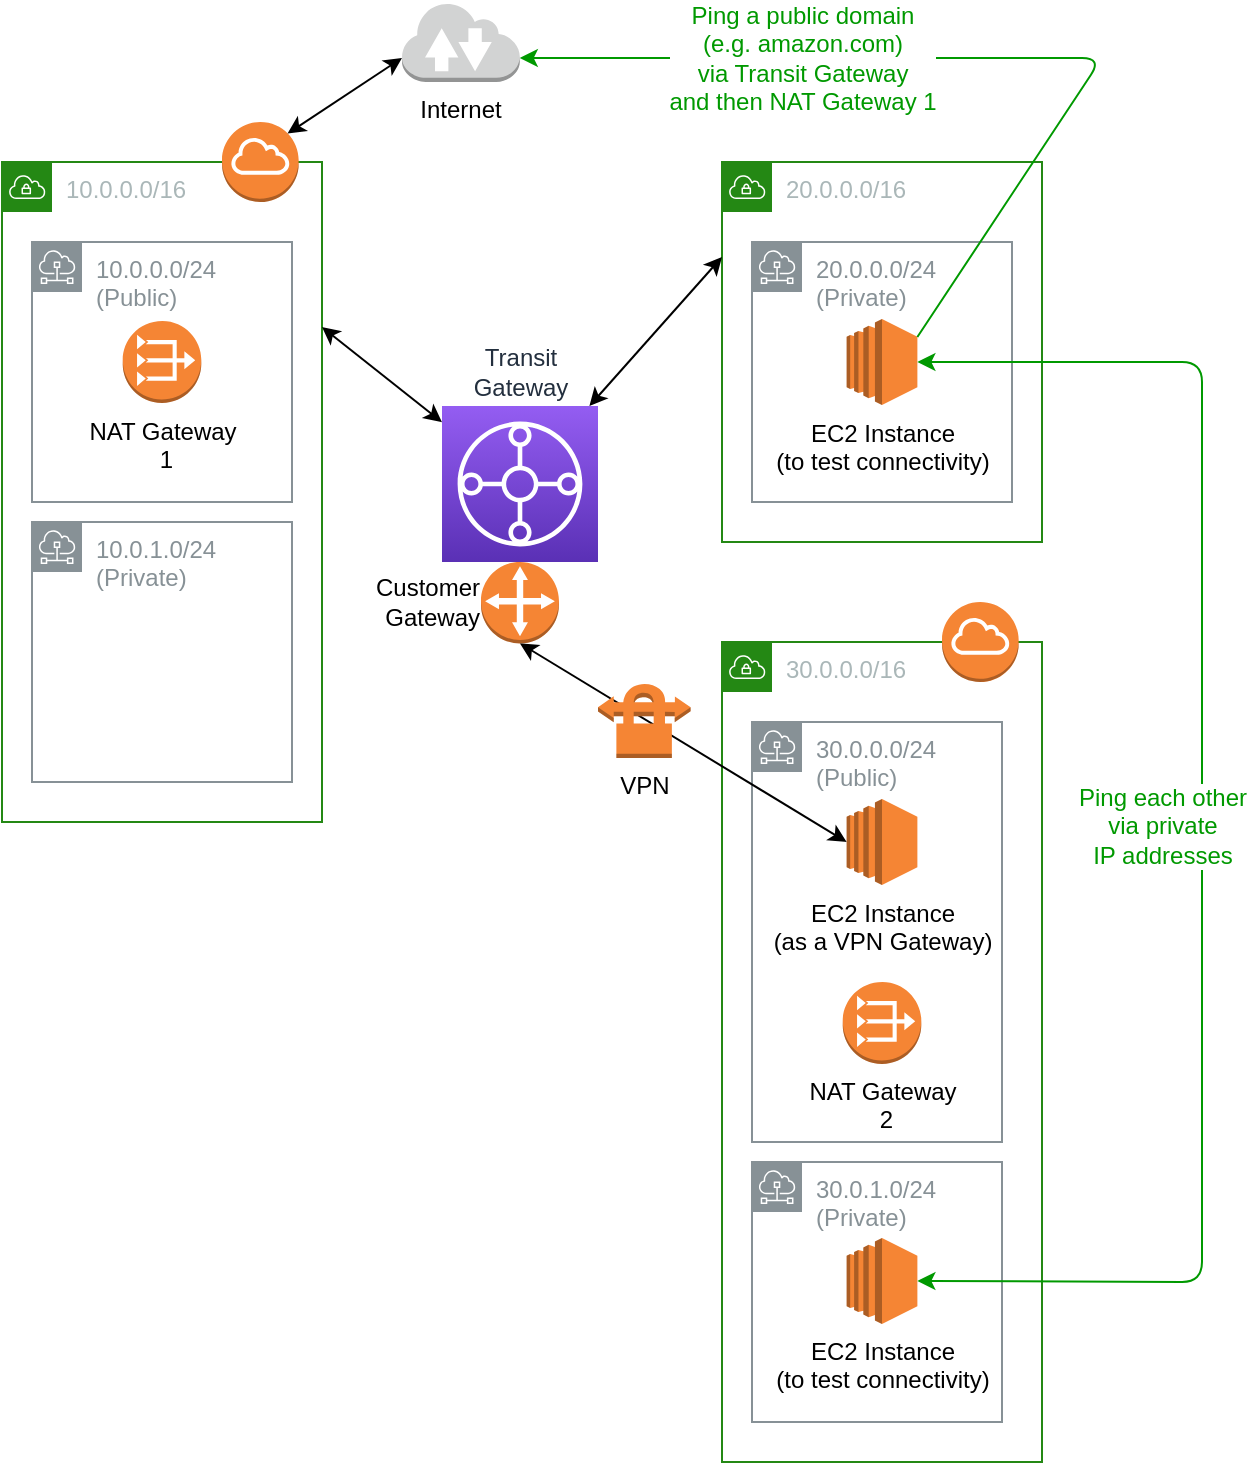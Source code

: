 <mxfile version="12.4.8" type="device"><diagram id="OqzbVEPNzwyBpP0zabMc" name="Page-1"><mxGraphModel dx="885" dy="615" grid="1" gridSize="10" guides="1" tooltips="1" connect="1" arrows="1" fold="1" page="1" pageScale="1" pageWidth="1169" pageHeight="827" math="0" shadow="0"><root><mxCell id="0"/><mxCell id="1" parent="0"/><mxCell id="QJLEjxQa33_Ssh9a26h0-12" value="30.0.0.0/16" style="points=[[0,0],[0.25,0],[0.5,0],[0.75,0],[1,0],[1,0.25],[1,0.5],[1,0.75],[1,1],[0.75,1],[0.5,1],[0.25,1],[0,1],[0,0.75],[0,0.5],[0,0.25]];outlineConnect=0;gradientColor=none;html=1;whiteSpace=wrap;fontSize=12;fontStyle=0;shape=mxgraph.aws4.group;grIcon=mxgraph.aws4.group_vpc;strokeColor=#248814;fillColor=none;verticalAlign=top;align=left;spacingLeft=30;fontColor=#AAB7B8;dashed=0;" parent="1" vertex="1"><mxGeometry x="440" y="400" width="160" height="410" as="geometry"/></mxCell><mxCell id="bsZ4bcTQSE1e5kOlovaC-1" value="&lt;div&gt;30.0.1.0/24&lt;/div&gt;&lt;div&gt;(Private)&lt;br&gt;&lt;/div&gt;" style="outlineConnect=0;gradientColor=none;html=1;whiteSpace=wrap;fontSize=12;fontStyle=0;shape=mxgraph.aws4.group;grIcon=mxgraph.aws4.group_subnet;strokeColor=#879196;fillColor=none;verticalAlign=top;align=left;spacingLeft=30;fontColor=#879196;dashed=0;" parent="1" vertex="1"><mxGeometry x="455" y="660" width="125" height="130" as="geometry"/></mxCell><mxCell id="QJLEjxQa33_Ssh9a26h0-4" value="&lt;div&gt;Transit&lt;/div&gt;&lt;div&gt;Gateway&lt;/div&gt;" style="outlineConnect=0;fontColor=#232F3E;gradientColor=#945DF2;gradientDirection=north;fillColor=#5A30B5;strokeColor=#ffffff;dashed=0;verticalLabelPosition=top;verticalAlign=bottom;align=center;html=1;fontSize=12;fontStyle=0;aspect=fixed;shape=mxgraph.aws4.resourceIcon;resIcon=mxgraph.aws4.transit_gateway;labelPosition=center;" parent="1" vertex="1"><mxGeometry x="300" y="282" width="78" height="78" as="geometry"/></mxCell><mxCell id="QJLEjxQa33_Ssh9a26h0-5" value="10.0.0.0/16" style="points=[[0,0],[0.25,0],[0.5,0],[0.75,0],[1,0],[1,0.25],[1,0.5],[1,0.75],[1,1],[0.75,1],[0.5,1],[0.25,1],[0,1],[0,0.75],[0,0.5],[0,0.25]];outlineConnect=0;gradientColor=none;html=1;whiteSpace=wrap;fontSize=12;fontStyle=0;shape=mxgraph.aws4.group;grIcon=mxgraph.aws4.group_vpc;strokeColor=#248814;fillColor=none;verticalAlign=top;align=left;spacingLeft=30;fontColor=#AAB7B8;dashed=0;" parent="1" vertex="1"><mxGeometry x="80" y="160" width="160" height="330" as="geometry"/></mxCell><mxCell id="QJLEjxQa33_Ssh9a26h0-6" value="20.0.0.0/16" style="points=[[0,0],[0.25,0],[0.5,0],[0.75,0],[1,0],[1,0.25],[1,0.5],[1,0.75],[1,1],[0.75,1],[0.5,1],[0.25,1],[0,1],[0,0.75],[0,0.5],[0,0.25]];outlineConnect=0;gradientColor=none;html=1;whiteSpace=wrap;fontSize=12;fontStyle=0;shape=mxgraph.aws4.group;grIcon=mxgraph.aws4.group_vpc;strokeColor=#248814;fillColor=none;verticalAlign=top;align=left;spacingLeft=30;fontColor=#AAB7B8;dashed=0;" parent="1" vertex="1"><mxGeometry x="440" y="160" width="160" height="190" as="geometry"/></mxCell><mxCell id="QJLEjxQa33_Ssh9a26h0-7" value="&lt;div&gt;10.0.0.0/24&lt;/div&gt;&lt;div&gt;(Public)&lt;br&gt;&lt;/div&gt;" style="outlineConnect=0;gradientColor=none;html=1;whiteSpace=wrap;fontSize=12;fontStyle=0;shape=mxgraph.aws4.group;grIcon=mxgraph.aws4.group_subnet;strokeColor=#879196;fillColor=none;verticalAlign=top;align=left;spacingLeft=30;fontColor=#879196;dashed=0;" parent="1" vertex="1"><mxGeometry x="95" y="200" width="130" height="130" as="geometry"/></mxCell><mxCell id="QJLEjxQa33_Ssh9a26h0-8" value="&lt;div&gt;10.0.1.0/24&lt;/div&gt;&lt;div&gt;(Private)&lt;br&gt;&lt;/div&gt;" style="outlineConnect=0;gradientColor=none;html=1;whiteSpace=wrap;fontSize=12;fontStyle=0;shape=mxgraph.aws4.group;grIcon=mxgraph.aws4.group_subnet;strokeColor=#879196;fillColor=none;verticalAlign=top;align=left;spacingLeft=30;fontColor=#879196;dashed=0;" parent="1" vertex="1"><mxGeometry x="95" y="340" width="130" height="130" as="geometry"/></mxCell><mxCell id="QJLEjxQa33_Ssh9a26h0-9" value="" style="outlineConnect=0;dashed=0;verticalLabelPosition=bottom;verticalAlign=top;align=center;html=1;shape=mxgraph.aws3.internet_gateway;fillColor=#F58534;gradientColor=none;" parent="1" vertex="1"><mxGeometry x="190" y="140" width="38.33" height="40" as="geometry"/></mxCell><mxCell id="QJLEjxQa33_Ssh9a26h0-10" value="&lt;div&gt;20.0.0.0/24&lt;/div&gt;&lt;div&gt;(Private)&lt;br&gt;&lt;/div&gt;" style="outlineConnect=0;gradientColor=none;html=1;whiteSpace=wrap;fontSize=12;fontStyle=0;shape=mxgraph.aws4.group;grIcon=mxgraph.aws4.group_subnet;strokeColor=#879196;fillColor=none;verticalAlign=top;align=left;spacingLeft=30;fontColor=#879196;dashed=0;" parent="1" vertex="1"><mxGeometry x="455" y="200" width="130" height="130" as="geometry"/></mxCell><mxCell id="QJLEjxQa33_Ssh9a26h0-13" value="&lt;div&gt;30.0.0.0/24&lt;/div&gt;&lt;div&gt;(Public)&lt;br&gt;&lt;/div&gt;" style="outlineConnect=0;gradientColor=none;html=1;whiteSpace=wrap;fontSize=12;fontStyle=0;shape=mxgraph.aws4.group;grIcon=mxgraph.aws4.group_subnet;strokeColor=#879196;fillColor=none;verticalAlign=top;align=left;spacingLeft=30;fontColor=#879196;dashed=0;" parent="1" vertex="1"><mxGeometry x="455" y="440" width="125" height="210" as="geometry"/></mxCell><mxCell id="QJLEjxQa33_Ssh9a26h0-15" value="" style="endArrow=classic;startArrow=classic;html=1;exitX=1;exitY=0.25;exitDx=0;exitDy=0;" parent="1" source="QJLEjxQa33_Ssh9a26h0-5" target="QJLEjxQa33_Ssh9a26h0-4" edge="1"><mxGeometry width="50" height="50" relative="1" as="geometry"><mxPoint x="300" y="180" as="sourcePoint"/><mxPoint x="350" y="130" as="targetPoint"/></mxGeometry></mxCell><mxCell id="QJLEjxQa33_Ssh9a26h0-16" value="" style="endArrow=classic;startArrow=classic;html=1;entryX=0;entryY=0.25;entryDx=0;entryDy=0;" parent="1" source="QJLEjxQa33_Ssh9a26h0-4" target="QJLEjxQa33_Ssh9a26h0-6" edge="1"><mxGeometry width="50" height="50" relative="1" as="geometry"><mxPoint x="330" y="220" as="sourcePoint"/><mxPoint x="380" y="170" as="targetPoint"/></mxGeometry></mxCell><mxCell id="QJLEjxQa33_Ssh9a26h0-22" value="&lt;div&gt;NAT Gateway&lt;/div&gt;&amp;nbsp;1" style="outlineConnect=0;dashed=0;verticalLabelPosition=bottom;verticalAlign=top;align=center;html=1;shape=mxgraph.aws3.vpc_nat_gateway;fillColor=#F58534;gradientColor=none;" parent="1" vertex="1"><mxGeometry x="140.36" y="239.5" width="39.29" height="41" as="geometry"/></mxCell><mxCell id="QJLEjxQa33_Ssh9a26h0-23" value="Internet" style="outlineConnect=0;dashed=0;verticalLabelPosition=bottom;verticalAlign=top;align=center;html=1;shape=mxgraph.aws3.internet_2;fillColor=#D2D3D3;gradientColor=none;labelPosition=center;" parent="1" vertex="1"><mxGeometry x="280" y="80" width="58.89" height="40" as="geometry"/></mxCell><mxCell id="QJLEjxQa33_Ssh9a26h0-25" value="" style="endArrow=classic;startArrow=classic;html=1;exitX=0.855;exitY=0.145;exitDx=0;exitDy=0;exitPerimeter=0;entryX=0;entryY=0.7;entryDx=0;entryDy=0;entryPerimeter=0;" parent="1" source="QJLEjxQa33_Ssh9a26h0-9" target="QJLEjxQa33_Ssh9a26h0-23" edge="1"><mxGeometry width="50" height="50" relative="1" as="geometry"><mxPoint x="260.003" y="165.445" as="sourcePoint"/><mxPoint x="285.215" y="100" as="targetPoint"/></mxGeometry></mxCell><mxCell id="QJLEjxQa33_Ssh9a26h0-26" value="&lt;div&gt;EC2 Instance&lt;/div&gt;&lt;div&gt;(to test connectivity)&lt;br&gt;&lt;/div&gt;" style="outlineConnect=0;dashed=0;verticalLabelPosition=bottom;verticalAlign=top;align=center;html=1;shape=mxgraph.aws3.ec2;fillColor=#F58534;gradientColor=none;" parent="1" vertex="1"><mxGeometry x="502.32" y="238.5" width="35.37" height="43" as="geometry"/></mxCell><mxCell id="4BEjw69-2io8UZFLQgEW-2" value="&lt;div&gt;Customer&lt;/div&gt;&lt;div&gt;Gateway&lt;br&gt;&lt;/div&gt;" style="outlineConnect=0;dashed=0;verticalLabelPosition=middle;verticalAlign=middle;align=right;html=1;shape=mxgraph.aws3.customer_gateway;fillColor=#F58534;gradientColor=none;labelPosition=left;" parent="1" vertex="1"><mxGeometry x="319.5" y="360.0" width="39" height="40.7" as="geometry"/></mxCell><mxCell id="7T_8yyxU2kbu492uOPEz-1" value="&lt;div&gt;EC2 Instance&lt;/div&gt;&lt;div&gt;(as a VPN Gateway)&lt;br&gt;&lt;/div&gt;" style="outlineConnect=0;dashed=0;verticalLabelPosition=bottom;verticalAlign=top;align=center;html=1;shape=mxgraph.aws3.ec2;fillColor=#F58534;gradientColor=none;" parent="1" vertex="1"><mxGeometry x="502.32" y="478.5" width="35.37" height="43" as="geometry"/></mxCell><mxCell id="hZYkTdlPPCNwB57SEE4_-1" value="&lt;div&gt;EC2 Instance&lt;/div&gt;&lt;div&gt;(to test connectivity)&lt;br&gt;&lt;/div&gt;" style="outlineConnect=0;dashed=0;verticalLabelPosition=bottom;verticalAlign=top;align=center;html=1;shape=mxgraph.aws3.ec2;fillColor=#F58534;gradientColor=none;" parent="1" vertex="1"><mxGeometry x="502.32" y="698" width="35.37" height="43" as="geometry"/></mxCell><mxCell id="hZYkTdlPPCNwB57SEE4_-4" value="" style="endArrow=classic;startArrow=classic;html=1;exitX=1;exitY=0.5;exitDx=0;exitDy=0;exitPerimeter=0;strokeColor=#009900;" parent="1" source="hZYkTdlPPCNwB57SEE4_-1" target="QJLEjxQa33_Ssh9a26h0-26" edge="1"><mxGeometry width="50" height="50" relative="1" as="geometry"><mxPoint x="680" y="370" as="sourcePoint"/><mxPoint x="730" y="320" as="targetPoint"/><Array as="points"><mxPoint x="680" y="720"/><mxPoint x="680" y="550"/><mxPoint x="680" y="360"/><mxPoint x="680" y="260"/></Array></mxGeometry></mxCell><mxCell id="hZYkTdlPPCNwB57SEE4_-5" value="&lt;div&gt;Ping each other&lt;/div&gt;&lt;div&gt;via private&lt;/div&gt;&lt;div&gt;IP addresses&lt;/div&gt;" style="text;html=1;align=center;verticalAlign=middle;resizable=0;points=[];labelBackgroundColor=#ffffff;fontColor=#009900;" parent="hZYkTdlPPCNwB57SEE4_-4" vertex="1" connectable="0"><mxGeometry x="-0.185" y="-1" relative="1" as="geometry"><mxPoint x="-21" y="-67.31" as="offset"/></mxGeometry></mxCell><mxCell id="hZYkTdlPPCNwB57SEE4_-7" value="" style="outlineConnect=0;dashed=0;verticalLabelPosition=bottom;verticalAlign=top;align=center;html=1;shape=mxgraph.aws3.internet_gateway;fillColor=#F58534;gradientColor=none;" parent="1" vertex="1"><mxGeometry x="550" y="380" width="38.33" height="40" as="geometry"/></mxCell><mxCell id="hZYkTdlPPCNwB57SEE4_-8" value="" style="endArrow=classic;startArrow=classic;html=1;entryX=0;entryY=0.5;entryDx=0;entryDy=0;entryPerimeter=0;exitX=0.5;exitY=1;exitDx=0;exitDy=0;exitPerimeter=0;" parent="1" source="4BEjw69-2io8UZFLQgEW-2" target="7T_8yyxU2kbu492uOPEz-1" edge="1"><mxGeometry width="50" height="50" relative="1" as="geometry"><mxPoint x="330" y="630" as="sourcePoint"/><mxPoint x="380" y="580" as="targetPoint"/></mxGeometry></mxCell><mxCell id="QJLEjxQa33_Ssh9a26h0-18" value="VPN" style="outlineConnect=0;dashed=0;verticalLabelPosition=bottom;verticalAlign=top;align=center;html=1;shape=mxgraph.aws3.vpn_connection;fillColor=#F58534;gradientColor=none;" parent="1" vertex="1"><mxGeometry x="378" y="420" width="46.31" height="38" as="geometry"/></mxCell><mxCell id="hZYkTdlPPCNwB57SEE4_-14" value="&lt;div style=&quot;font-size: 12px&quot;&gt;Ping a public domain&lt;/div&gt;&lt;div style=&quot;font-size: 12px&quot;&gt;(e.g. amazon.com)&lt;/div&gt;&lt;div style=&quot;font-size: 12px&quot;&gt;via Transit Gateway&lt;/div&gt;&lt;div style=&quot;font-size: 12px&quot;&gt;and then NAT Gateway 1&lt;br&gt;&lt;/div&gt;" style="endArrow=classic;html=1;strokeColor=#009900;fontColor=#009900;entryX=1;entryY=0.7;entryDx=0;entryDy=0;entryPerimeter=0;exitX=1;exitY=0.21;exitDx=0;exitDy=0;exitPerimeter=0;fontSize=12;" parent="1" source="QJLEjxQa33_Ssh9a26h0-26" target="QJLEjxQa33_Ssh9a26h0-23" edge="1"><mxGeometry x="0.384" width="50" height="50" relative="1" as="geometry"><mxPoint x="570" y="140" as="sourcePoint"/><mxPoint x="620" y="90" as="targetPoint"/><Array as="points"><mxPoint x="630" y="108"/></Array><mxPoint as="offset"/></mxGeometry></mxCell><mxCell id="hNNtGdxADVoTvay7Mc9t-1" value="&lt;div&gt;NAT Gateway&lt;/div&gt;&amp;nbsp;2" style="outlineConnect=0;dashed=0;verticalLabelPosition=bottom;verticalAlign=top;align=center;html=1;shape=mxgraph.aws3.vpc_nat_gateway;fillColor=#F58534;gradientColor=none;" parent="1" vertex="1"><mxGeometry x="500.36" y="570" width="39.29" height="41" as="geometry"/></mxCell></root></mxGraphModel></diagram></mxfile>